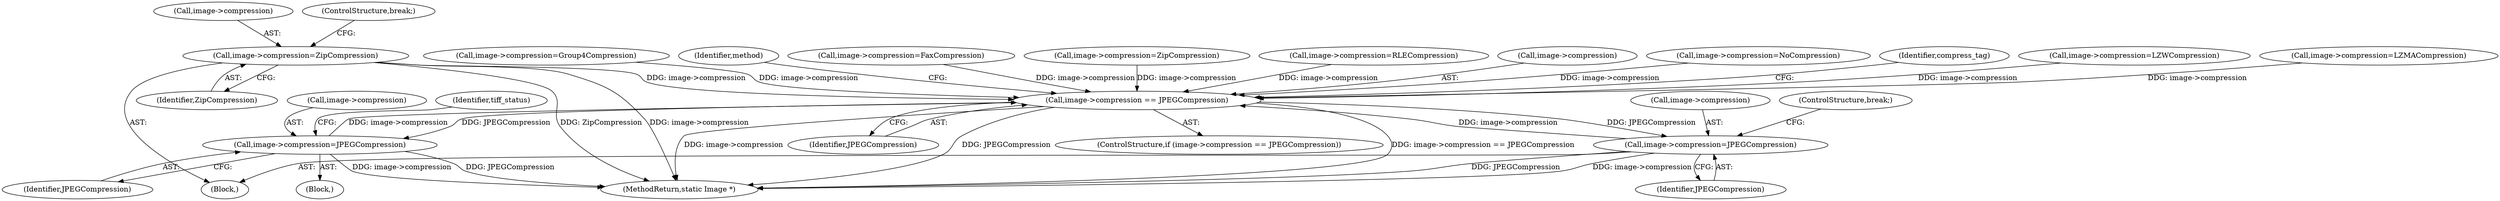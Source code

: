 digraph "0_ImageMagick_6e48aa92ff4e6e95424300ecd52a9ea453c19c60@pointer" {
"1001134" [label="(Call,image->compression=ZipCompression)"];
"1001699" [label="(Call,image->compression == JPEGCompression)"];
"1001058" [label="(Call,image->compression=JPEGCompression)"];
"1001106" [label="(Call,image->compression=JPEGCompression)"];
"1001106" [label="(Call,image->compression=JPEGCompression)"];
"1003481" [label="(MethodReturn,static Image *)"];
"1001703" [label="(Identifier,JPEGCompression)"];
"1001141" [label="(Call,image->compression=RLECompression)"];
"1001700" [label="(Call,image->compression)"];
"1001698" [label="(ControlStructure,if (image->compression == JPEGCompression))"];
"1001062" [label="(Identifier,JPEGCompression)"];
"1001059" [label="(Call,image->compression)"];
"1001034" [label="(Block,)"];
"1001036" [label="(Call,image->compression=NoCompression)"];
"1001714" [label="(Identifier,compress_tag)"];
"1001138" [label="(Identifier,ZipCompression)"];
"1001120" [label="(Call,image->compression=LZWCompression)"];
"1001113" [label="(Call,image->compression=LZMACompression)"];
"1001050" [label="(Call,image->compression=Group4Compression)"];
"1001135" [label="(Call,image->compression)"];
"1001058" [label="(Call,image->compression=JPEGCompression)"];
"1001699" [label="(Call,image->compression == JPEGCompression)"];
"1001069" [label="(Identifier,tiff_status)"];
"1001705" [label="(Identifier,method)"];
"1001139" [label="(ControlStructure,break;)"];
"1001043" [label="(Call,image->compression=FaxCompression)"];
"1001111" [label="(ControlStructure,break;)"];
"1001107" [label="(Call,image->compression)"];
"1001134" [label="(Call,image->compression=ZipCompression)"];
"1001127" [label="(Call,image->compression=ZipCompression)"];
"1001057" [label="(Block,)"];
"1001110" [label="(Identifier,JPEGCompression)"];
"1001134" -> "1001034"  [label="AST: "];
"1001134" -> "1001138"  [label="CFG: "];
"1001135" -> "1001134"  [label="AST: "];
"1001138" -> "1001134"  [label="AST: "];
"1001139" -> "1001134"  [label="CFG: "];
"1001134" -> "1003481"  [label="DDG: image->compression"];
"1001134" -> "1003481"  [label="DDG: ZipCompression"];
"1001134" -> "1001699"  [label="DDG: image->compression"];
"1001699" -> "1001698"  [label="AST: "];
"1001699" -> "1001703"  [label="CFG: "];
"1001700" -> "1001699"  [label="AST: "];
"1001703" -> "1001699"  [label="AST: "];
"1001705" -> "1001699"  [label="CFG: "];
"1001714" -> "1001699"  [label="CFG: "];
"1001699" -> "1003481"  [label="DDG: image->compression == JPEGCompression"];
"1001699" -> "1003481"  [label="DDG: image->compression"];
"1001699" -> "1003481"  [label="DDG: JPEGCompression"];
"1001699" -> "1001058"  [label="DDG: JPEGCompression"];
"1001699" -> "1001106"  [label="DDG: JPEGCompression"];
"1001120" -> "1001699"  [label="DDG: image->compression"];
"1001050" -> "1001699"  [label="DDG: image->compression"];
"1001113" -> "1001699"  [label="DDG: image->compression"];
"1001043" -> "1001699"  [label="DDG: image->compression"];
"1001127" -> "1001699"  [label="DDG: image->compression"];
"1001141" -> "1001699"  [label="DDG: image->compression"];
"1001106" -> "1001699"  [label="DDG: image->compression"];
"1001036" -> "1001699"  [label="DDG: image->compression"];
"1001058" -> "1001699"  [label="DDG: image->compression"];
"1001058" -> "1001057"  [label="AST: "];
"1001058" -> "1001062"  [label="CFG: "];
"1001059" -> "1001058"  [label="AST: "];
"1001062" -> "1001058"  [label="AST: "];
"1001069" -> "1001058"  [label="CFG: "];
"1001058" -> "1003481"  [label="DDG: JPEGCompression"];
"1001058" -> "1003481"  [label="DDG: image->compression"];
"1001106" -> "1001034"  [label="AST: "];
"1001106" -> "1001110"  [label="CFG: "];
"1001107" -> "1001106"  [label="AST: "];
"1001110" -> "1001106"  [label="AST: "];
"1001111" -> "1001106"  [label="CFG: "];
"1001106" -> "1003481"  [label="DDG: JPEGCompression"];
"1001106" -> "1003481"  [label="DDG: image->compression"];
}
